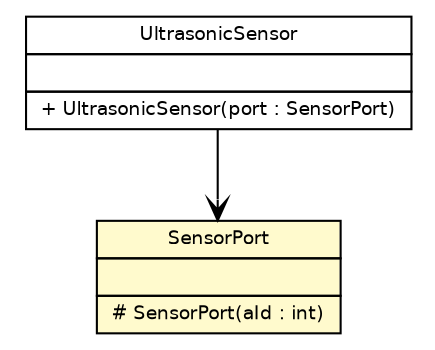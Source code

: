 #!/usr/local/bin/dot
#
# Class diagram 
# Generated by UMLGraph version 5.1 (http://www.umlgraph.org/)
#

digraph G {
	edge [fontname="Helvetica",fontsize=10,labelfontname="Helvetica",labelfontsize=10];
	node [fontname="Helvetica",fontsize=10,shape=plaintext];
	nodesep=0.25;
	ranksep=0.5;
	// es.upm.dit.gsi.gsilejos.lejos.nxt.SensorPort
	c285 [label=<<table title="es.upm.dit.gsi.gsilejos.lejos.nxt.SensorPort" border="0" cellborder="1" cellspacing="0" cellpadding="2" port="p" bgcolor="lemonChiffon" href="./SensorPort.html">
		<tr><td><table border="0" cellspacing="0" cellpadding="1">
<tr><td align="center" balign="center"> SensorPort </td></tr>
		</table></td></tr>
		<tr><td><table border="0" cellspacing="0" cellpadding="1">
<tr><td align="left" balign="left">  </td></tr>
		</table></td></tr>
		<tr><td><table border="0" cellspacing="0" cellpadding="1">
<tr><td align="left" balign="left"> # SensorPort(aId : int) </td></tr>
		</table></td></tr>
		</table>>, fontname="Helvetica", fontcolor="black", fontsize=9.0];
	// es.upm.dit.gsi.gsilejos.lejos.nxt.UltrasonicSensor
	c286 [label=<<table title="es.upm.dit.gsi.gsilejos.lejos.nxt.UltrasonicSensor" border="0" cellborder="1" cellspacing="0" cellpadding="2" port="p" href="./UltrasonicSensor.html">
		<tr><td><table border="0" cellspacing="0" cellpadding="1">
<tr><td align="center" balign="center"> UltrasonicSensor </td></tr>
		</table></td></tr>
		<tr><td><table border="0" cellspacing="0" cellpadding="1">
<tr><td align="left" balign="left">  </td></tr>
		</table></td></tr>
		<tr><td><table border="0" cellspacing="0" cellpadding="1">
<tr><td align="left" balign="left"> + UltrasonicSensor(port : SensorPort) </td></tr>
		</table></td></tr>
		</table>>, fontname="Helvetica", fontcolor="black", fontsize=9.0];
	// es.upm.dit.gsi.gsilejos.lejos.nxt.UltrasonicSensor NAVASSOC es.upm.dit.gsi.gsilejos.lejos.nxt.SensorPort
	c286:p -> c285:p [taillabel="", label="", headlabel="", fontname="Helvetica", fontcolor="black", fontsize=10.0, color="black", arrowhead=open];
}

